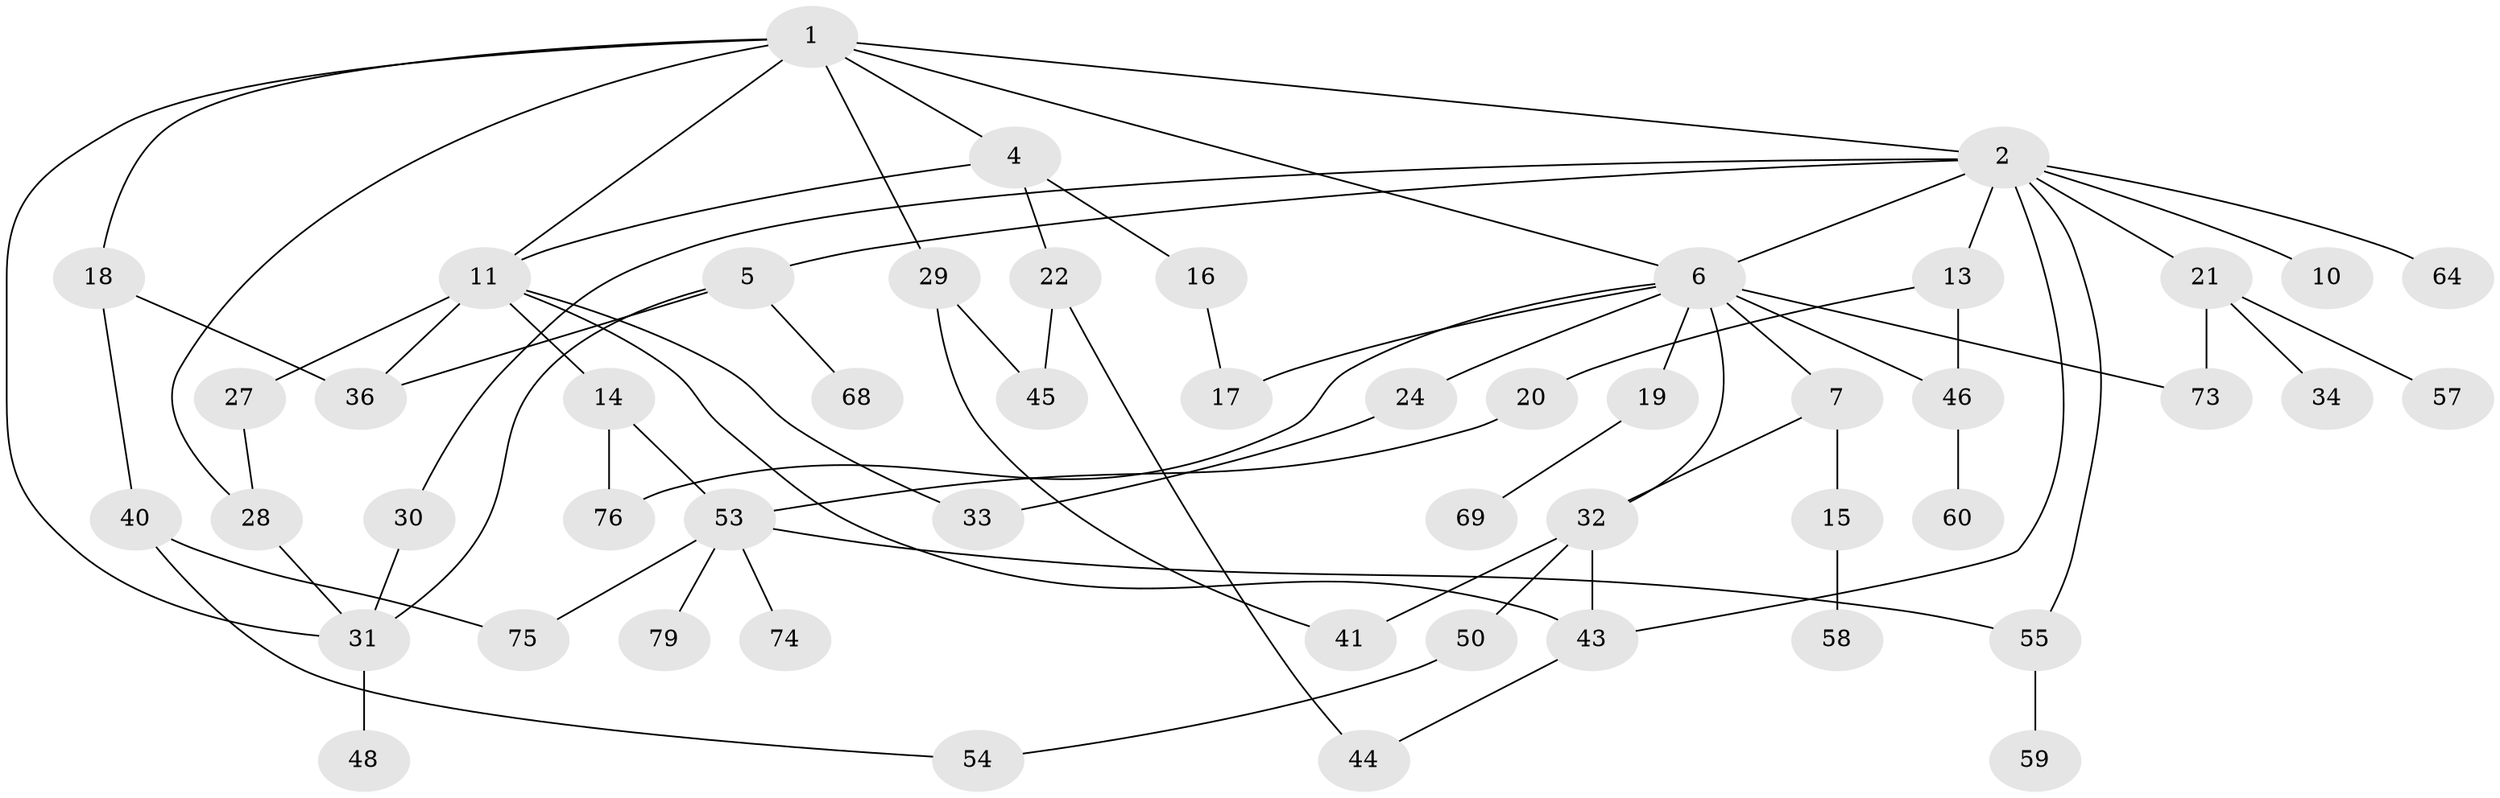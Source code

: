 // original degree distribution, {7: 0.012658227848101266, 8: 0.02531645569620253, 4: 0.12658227848101267, 3: 0.16455696202531644, 2: 0.35443037974683544, 5: 0.05063291139240506, 1: 0.25316455696202533, 6: 0.012658227848101266}
// Generated by graph-tools (version 1.1) at 2025/41/03/06/25 10:41:29]
// undirected, 51 vertices, 73 edges
graph export_dot {
graph [start="1"]
  node [color=gray90,style=filled];
  1 [super="+25"];
  2 [super="+3"];
  4 [super="+12"];
  5 [super="+9"];
  6 [super="+8"];
  7 [super="+26"];
  10 [super="+38"];
  11 [super="+23"];
  13;
  14 [super="+37"];
  15 [super="+52"];
  16;
  17 [super="+35"];
  18;
  19 [super="+42"];
  20;
  21 [super="+47"];
  22 [super="+72"];
  24;
  27 [super="+62"];
  28 [super="+49"];
  29 [super="+63"];
  30;
  31 [super="+67"];
  32 [super="+39"];
  33 [super="+78"];
  34;
  36 [super="+61"];
  40 [super="+70"];
  41 [super="+51"];
  43 [super="+56"];
  44;
  45;
  46 [super="+65"];
  48;
  50;
  53 [super="+71"];
  54;
  55 [super="+66"];
  57;
  58;
  59;
  60;
  64;
  68 [super="+77"];
  69;
  73;
  74;
  75;
  76;
  79;
  1 -- 2;
  1 -- 4;
  1 -- 11;
  1 -- 18;
  1 -- 29;
  1 -- 6;
  1 -- 28;
  1 -- 31;
  2 -- 5;
  2 -- 10;
  2 -- 21;
  2 -- 55;
  2 -- 64;
  2 -- 13;
  2 -- 6;
  2 -- 30;
  2 -- 43;
  4 -- 22;
  4 -- 16;
  4 -- 11;
  5 -- 36;
  5 -- 68;
  5 -- 31;
  6 -- 7;
  6 -- 19;
  6 -- 46;
  6 -- 73;
  6 -- 76;
  6 -- 24;
  6 -- 17;
  6 -- 32;
  7 -- 15;
  7 -- 32;
  11 -- 14;
  11 -- 27;
  11 -- 43;
  11 -- 33;
  11 -- 36;
  13 -- 20;
  13 -- 46;
  14 -- 76;
  14 -- 53;
  15 -- 58;
  16 -- 17;
  18 -- 40;
  18 -- 36;
  19 -- 69;
  20 -- 53;
  21 -- 34;
  21 -- 57;
  21 -- 73;
  22 -- 44;
  22 -- 45;
  24 -- 33;
  27 -- 28;
  28 -- 31;
  29 -- 45;
  29 -- 41;
  30 -- 31;
  31 -- 48;
  32 -- 50;
  32 -- 41 [weight=2];
  32 -- 43;
  40 -- 75;
  40 -- 54;
  43 -- 44;
  46 -- 60;
  50 -- 54;
  53 -- 55;
  53 -- 74;
  53 -- 75;
  53 -- 79;
  55 -- 59;
}
